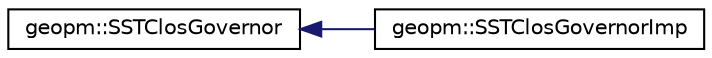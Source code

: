 digraph "Graphical Class Hierarchy"
{
 // LATEX_PDF_SIZE
  edge [fontname="Helvetica",fontsize="10",labelfontname="Helvetica",labelfontsize="10"];
  node [fontname="Helvetica",fontsize="10",shape=record];
  rankdir="LR";
  Node0 [label="geopm::SSTClosGovernor",height=0.2,width=0.4,color="black", fillcolor="white", style="filled",URL="$classgeopm_1_1_s_s_t_clos_governor.html",tooltip="Govern class of service (CLOS) controls."];
  Node0 -> Node1 [dir="back",color="midnightblue",fontsize="10",style="solid",fontname="Helvetica"];
  Node1 [label="geopm::SSTClosGovernorImp",height=0.2,width=0.4,color="black", fillcolor="white", style="filled",URL="$classgeopm_1_1_s_s_t_clos_governor_imp.html",tooltip=" "];
}
